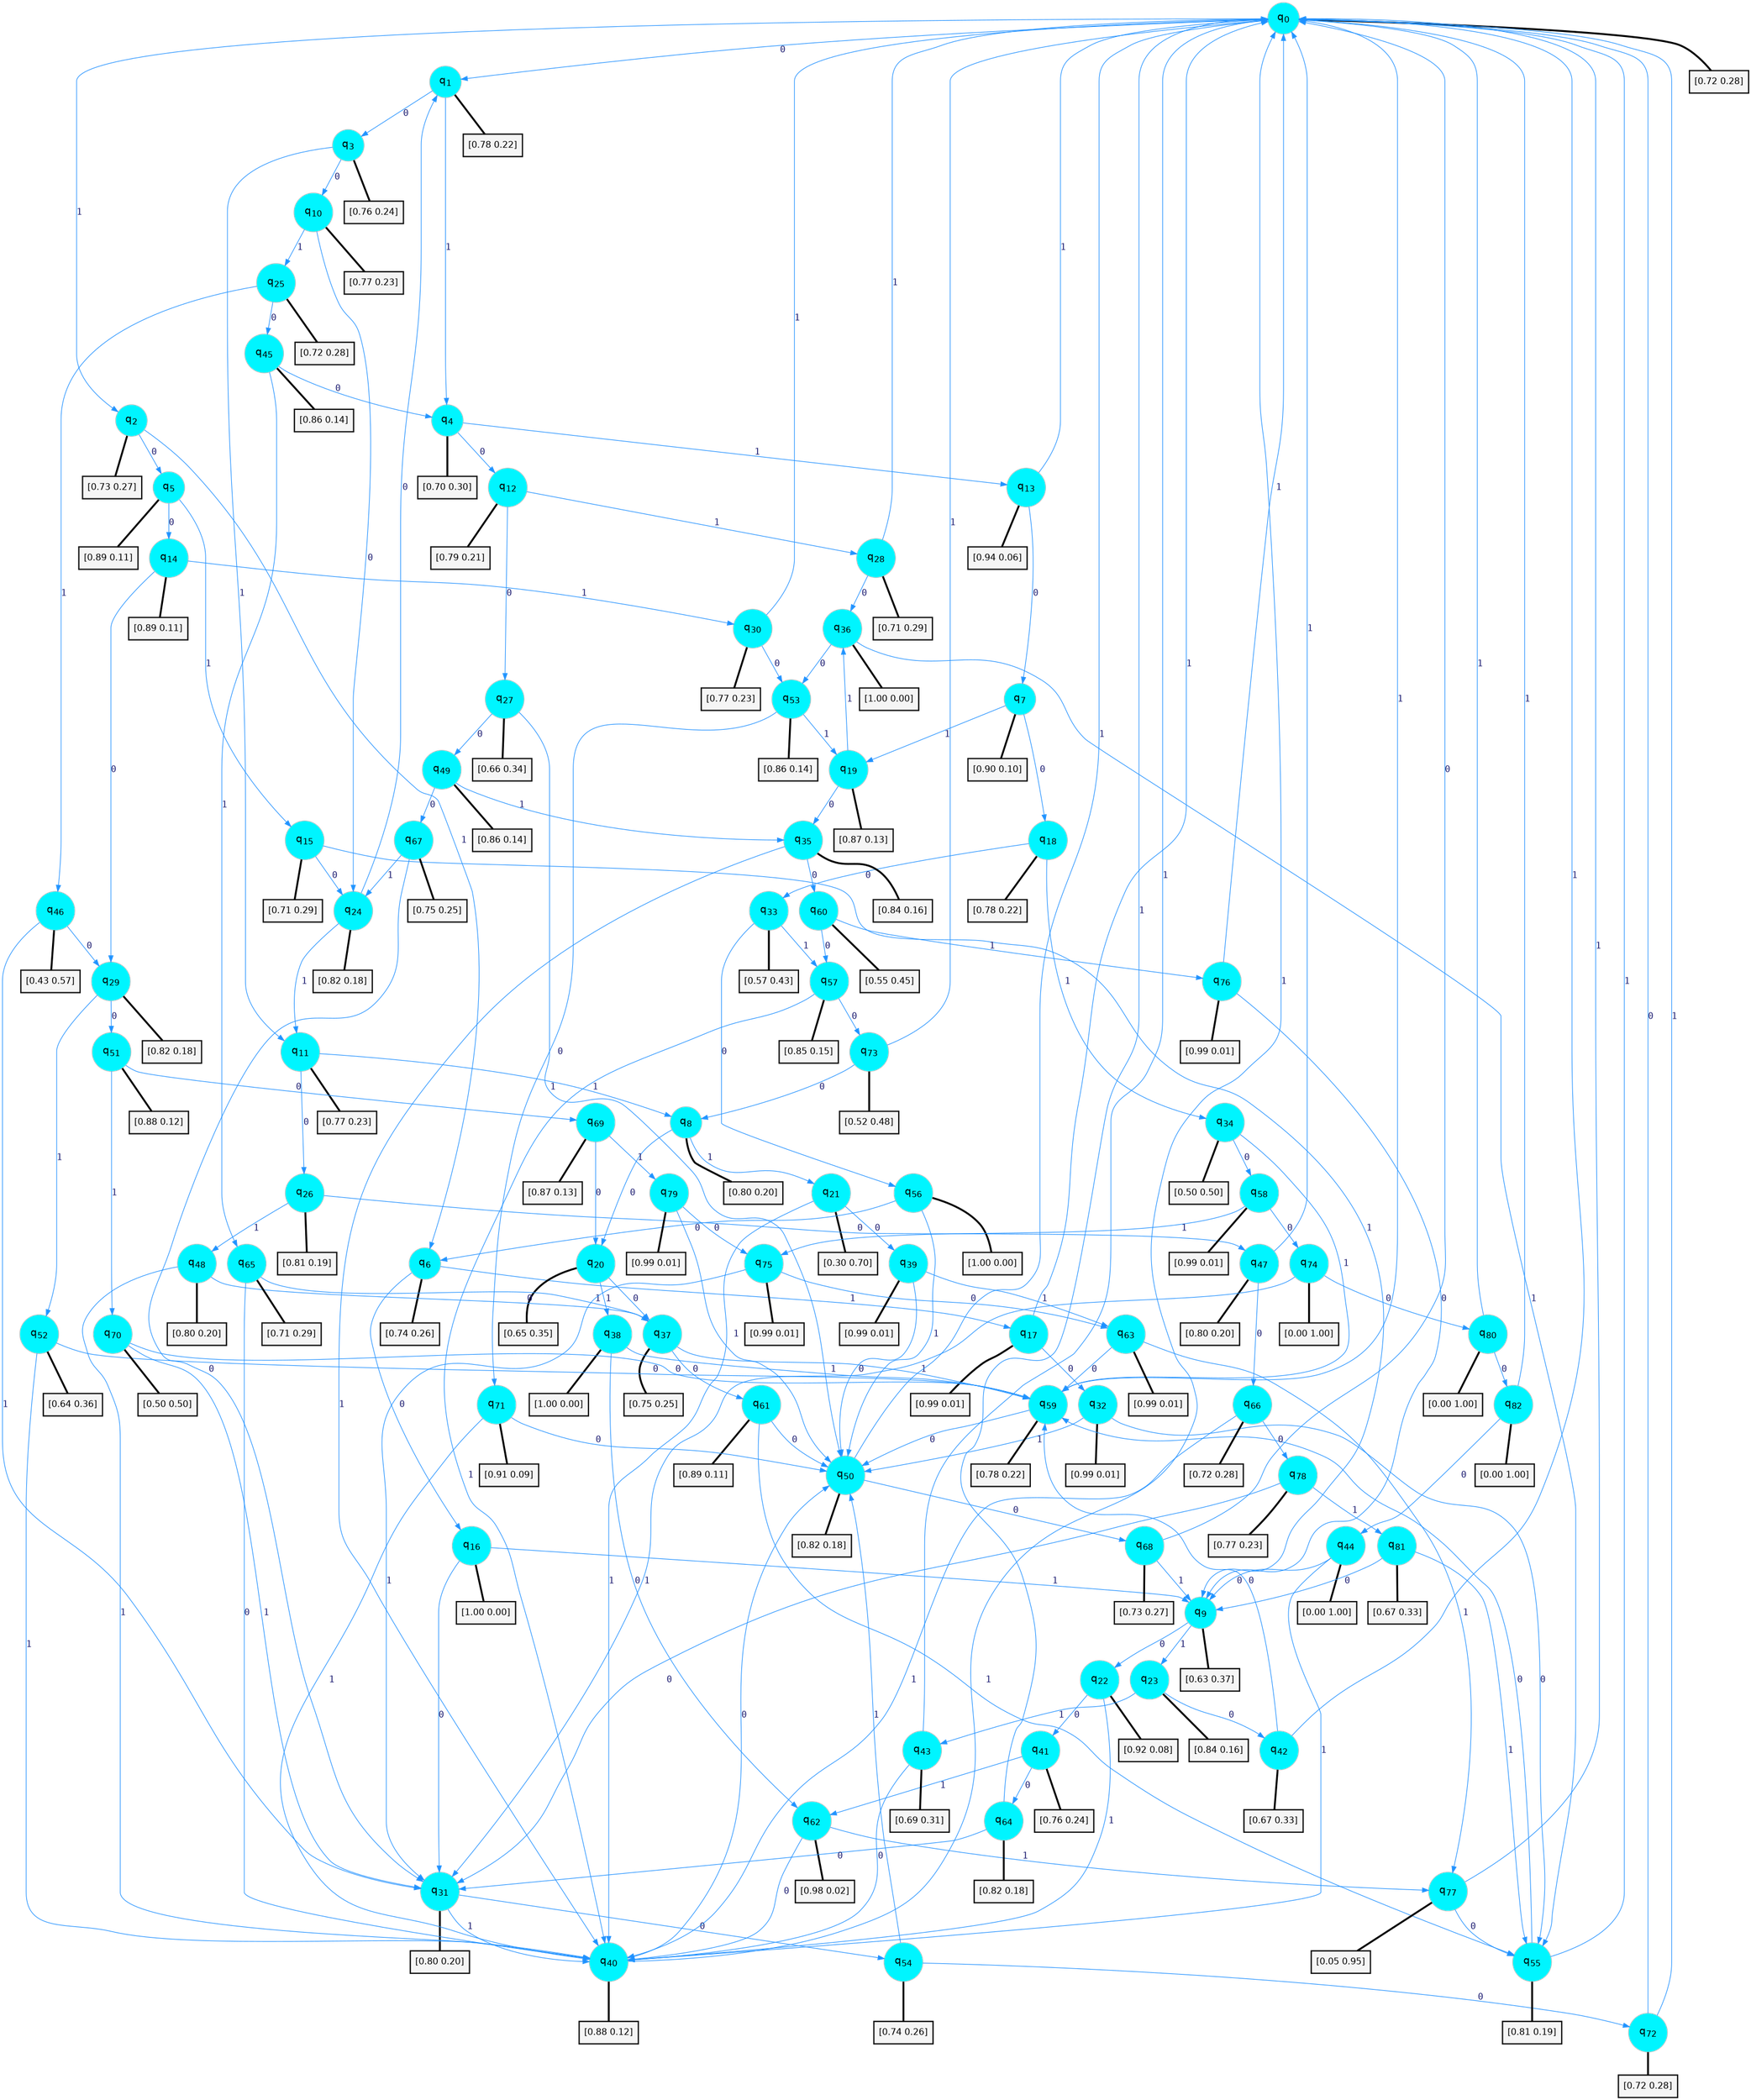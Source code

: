 digraph G {
graph [
bgcolor=transparent, dpi=300, rankdir=TD, size="40,25"];
node [
color=gray, fillcolor=turquoise1, fontcolor=black, fontname=Helvetica, fontsize=16, fontweight=bold, shape=circle, style=filled];
edge [
arrowsize=1, color=dodgerblue1, fontcolor=midnightblue, fontname=courier, fontweight=bold, penwidth=1, style=solid, weight=20];
0[label=<q<SUB>0</SUB>>];
1[label=<q<SUB>1</SUB>>];
2[label=<q<SUB>2</SUB>>];
3[label=<q<SUB>3</SUB>>];
4[label=<q<SUB>4</SUB>>];
5[label=<q<SUB>5</SUB>>];
6[label=<q<SUB>6</SUB>>];
7[label=<q<SUB>7</SUB>>];
8[label=<q<SUB>8</SUB>>];
9[label=<q<SUB>9</SUB>>];
10[label=<q<SUB>10</SUB>>];
11[label=<q<SUB>11</SUB>>];
12[label=<q<SUB>12</SUB>>];
13[label=<q<SUB>13</SUB>>];
14[label=<q<SUB>14</SUB>>];
15[label=<q<SUB>15</SUB>>];
16[label=<q<SUB>16</SUB>>];
17[label=<q<SUB>17</SUB>>];
18[label=<q<SUB>18</SUB>>];
19[label=<q<SUB>19</SUB>>];
20[label=<q<SUB>20</SUB>>];
21[label=<q<SUB>21</SUB>>];
22[label=<q<SUB>22</SUB>>];
23[label=<q<SUB>23</SUB>>];
24[label=<q<SUB>24</SUB>>];
25[label=<q<SUB>25</SUB>>];
26[label=<q<SUB>26</SUB>>];
27[label=<q<SUB>27</SUB>>];
28[label=<q<SUB>28</SUB>>];
29[label=<q<SUB>29</SUB>>];
30[label=<q<SUB>30</SUB>>];
31[label=<q<SUB>31</SUB>>];
32[label=<q<SUB>32</SUB>>];
33[label=<q<SUB>33</SUB>>];
34[label=<q<SUB>34</SUB>>];
35[label=<q<SUB>35</SUB>>];
36[label=<q<SUB>36</SUB>>];
37[label=<q<SUB>37</SUB>>];
38[label=<q<SUB>38</SUB>>];
39[label=<q<SUB>39</SUB>>];
40[label=<q<SUB>40</SUB>>];
41[label=<q<SUB>41</SUB>>];
42[label=<q<SUB>42</SUB>>];
43[label=<q<SUB>43</SUB>>];
44[label=<q<SUB>44</SUB>>];
45[label=<q<SUB>45</SUB>>];
46[label=<q<SUB>46</SUB>>];
47[label=<q<SUB>47</SUB>>];
48[label=<q<SUB>48</SUB>>];
49[label=<q<SUB>49</SUB>>];
50[label=<q<SUB>50</SUB>>];
51[label=<q<SUB>51</SUB>>];
52[label=<q<SUB>52</SUB>>];
53[label=<q<SUB>53</SUB>>];
54[label=<q<SUB>54</SUB>>];
55[label=<q<SUB>55</SUB>>];
56[label=<q<SUB>56</SUB>>];
57[label=<q<SUB>57</SUB>>];
58[label=<q<SUB>58</SUB>>];
59[label=<q<SUB>59</SUB>>];
60[label=<q<SUB>60</SUB>>];
61[label=<q<SUB>61</SUB>>];
62[label=<q<SUB>62</SUB>>];
63[label=<q<SUB>63</SUB>>];
64[label=<q<SUB>64</SUB>>];
65[label=<q<SUB>65</SUB>>];
66[label=<q<SUB>66</SUB>>];
67[label=<q<SUB>67</SUB>>];
68[label=<q<SUB>68</SUB>>];
69[label=<q<SUB>69</SUB>>];
70[label=<q<SUB>70</SUB>>];
71[label=<q<SUB>71</SUB>>];
72[label=<q<SUB>72</SUB>>];
73[label=<q<SUB>73</SUB>>];
74[label=<q<SUB>74</SUB>>];
75[label=<q<SUB>75</SUB>>];
76[label=<q<SUB>76</SUB>>];
77[label=<q<SUB>77</SUB>>];
78[label=<q<SUB>78</SUB>>];
79[label=<q<SUB>79</SUB>>];
80[label=<q<SUB>80</SUB>>];
81[label=<q<SUB>81</SUB>>];
82[label=<q<SUB>82</SUB>>];
83[label="[0.72 0.28]", shape=box,fontcolor=black, fontname=Helvetica, fontsize=14, penwidth=2, fillcolor=whitesmoke,color=black];
84[label="[0.78 0.22]", shape=box,fontcolor=black, fontname=Helvetica, fontsize=14, penwidth=2, fillcolor=whitesmoke,color=black];
85[label="[0.73 0.27]", shape=box,fontcolor=black, fontname=Helvetica, fontsize=14, penwidth=2, fillcolor=whitesmoke,color=black];
86[label="[0.76 0.24]", shape=box,fontcolor=black, fontname=Helvetica, fontsize=14, penwidth=2, fillcolor=whitesmoke,color=black];
87[label="[0.70 0.30]", shape=box,fontcolor=black, fontname=Helvetica, fontsize=14, penwidth=2, fillcolor=whitesmoke,color=black];
88[label="[0.89 0.11]", shape=box,fontcolor=black, fontname=Helvetica, fontsize=14, penwidth=2, fillcolor=whitesmoke,color=black];
89[label="[0.74 0.26]", shape=box,fontcolor=black, fontname=Helvetica, fontsize=14, penwidth=2, fillcolor=whitesmoke,color=black];
90[label="[0.90 0.10]", shape=box,fontcolor=black, fontname=Helvetica, fontsize=14, penwidth=2, fillcolor=whitesmoke,color=black];
91[label="[0.80 0.20]", shape=box,fontcolor=black, fontname=Helvetica, fontsize=14, penwidth=2, fillcolor=whitesmoke,color=black];
92[label="[0.63 0.37]", shape=box,fontcolor=black, fontname=Helvetica, fontsize=14, penwidth=2, fillcolor=whitesmoke,color=black];
93[label="[0.77 0.23]", shape=box,fontcolor=black, fontname=Helvetica, fontsize=14, penwidth=2, fillcolor=whitesmoke,color=black];
94[label="[0.77 0.23]", shape=box,fontcolor=black, fontname=Helvetica, fontsize=14, penwidth=2, fillcolor=whitesmoke,color=black];
95[label="[0.79 0.21]", shape=box,fontcolor=black, fontname=Helvetica, fontsize=14, penwidth=2, fillcolor=whitesmoke,color=black];
96[label="[0.94 0.06]", shape=box,fontcolor=black, fontname=Helvetica, fontsize=14, penwidth=2, fillcolor=whitesmoke,color=black];
97[label="[0.89 0.11]", shape=box,fontcolor=black, fontname=Helvetica, fontsize=14, penwidth=2, fillcolor=whitesmoke,color=black];
98[label="[0.71 0.29]", shape=box,fontcolor=black, fontname=Helvetica, fontsize=14, penwidth=2, fillcolor=whitesmoke,color=black];
99[label="[1.00 0.00]", shape=box,fontcolor=black, fontname=Helvetica, fontsize=14, penwidth=2, fillcolor=whitesmoke,color=black];
100[label="[0.99 0.01]", shape=box,fontcolor=black, fontname=Helvetica, fontsize=14, penwidth=2, fillcolor=whitesmoke,color=black];
101[label="[0.78 0.22]", shape=box,fontcolor=black, fontname=Helvetica, fontsize=14, penwidth=2, fillcolor=whitesmoke,color=black];
102[label="[0.87 0.13]", shape=box,fontcolor=black, fontname=Helvetica, fontsize=14, penwidth=2, fillcolor=whitesmoke,color=black];
103[label="[0.65 0.35]", shape=box,fontcolor=black, fontname=Helvetica, fontsize=14, penwidth=2, fillcolor=whitesmoke,color=black];
104[label="[0.30 0.70]", shape=box,fontcolor=black, fontname=Helvetica, fontsize=14, penwidth=2, fillcolor=whitesmoke,color=black];
105[label="[0.92 0.08]", shape=box,fontcolor=black, fontname=Helvetica, fontsize=14, penwidth=2, fillcolor=whitesmoke,color=black];
106[label="[0.84 0.16]", shape=box,fontcolor=black, fontname=Helvetica, fontsize=14, penwidth=2, fillcolor=whitesmoke,color=black];
107[label="[0.82 0.18]", shape=box,fontcolor=black, fontname=Helvetica, fontsize=14, penwidth=2, fillcolor=whitesmoke,color=black];
108[label="[0.72 0.28]", shape=box,fontcolor=black, fontname=Helvetica, fontsize=14, penwidth=2, fillcolor=whitesmoke,color=black];
109[label="[0.81 0.19]", shape=box,fontcolor=black, fontname=Helvetica, fontsize=14, penwidth=2, fillcolor=whitesmoke,color=black];
110[label="[0.66 0.34]", shape=box,fontcolor=black, fontname=Helvetica, fontsize=14, penwidth=2, fillcolor=whitesmoke,color=black];
111[label="[0.71 0.29]", shape=box,fontcolor=black, fontname=Helvetica, fontsize=14, penwidth=2, fillcolor=whitesmoke,color=black];
112[label="[0.82 0.18]", shape=box,fontcolor=black, fontname=Helvetica, fontsize=14, penwidth=2, fillcolor=whitesmoke,color=black];
113[label="[0.77 0.23]", shape=box,fontcolor=black, fontname=Helvetica, fontsize=14, penwidth=2, fillcolor=whitesmoke,color=black];
114[label="[0.80 0.20]", shape=box,fontcolor=black, fontname=Helvetica, fontsize=14, penwidth=2, fillcolor=whitesmoke,color=black];
115[label="[0.99 0.01]", shape=box,fontcolor=black, fontname=Helvetica, fontsize=14, penwidth=2, fillcolor=whitesmoke,color=black];
116[label="[0.57 0.43]", shape=box,fontcolor=black, fontname=Helvetica, fontsize=14, penwidth=2, fillcolor=whitesmoke,color=black];
117[label="[0.50 0.50]", shape=box,fontcolor=black, fontname=Helvetica, fontsize=14, penwidth=2, fillcolor=whitesmoke,color=black];
118[label="[0.84 0.16]", shape=box,fontcolor=black, fontname=Helvetica, fontsize=14, penwidth=2, fillcolor=whitesmoke,color=black];
119[label="[1.00 0.00]", shape=box,fontcolor=black, fontname=Helvetica, fontsize=14, penwidth=2, fillcolor=whitesmoke,color=black];
120[label="[0.75 0.25]", shape=box,fontcolor=black, fontname=Helvetica, fontsize=14, penwidth=2, fillcolor=whitesmoke,color=black];
121[label="[1.00 0.00]", shape=box,fontcolor=black, fontname=Helvetica, fontsize=14, penwidth=2, fillcolor=whitesmoke,color=black];
122[label="[0.99 0.01]", shape=box,fontcolor=black, fontname=Helvetica, fontsize=14, penwidth=2, fillcolor=whitesmoke,color=black];
123[label="[0.88 0.12]", shape=box,fontcolor=black, fontname=Helvetica, fontsize=14, penwidth=2, fillcolor=whitesmoke,color=black];
124[label="[0.76 0.24]", shape=box,fontcolor=black, fontname=Helvetica, fontsize=14, penwidth=2, fillcolor=whitesmoke,color=black];
125[label="[0.67 0.33]", shape=box,fontcolor=black, fontname=Helvetica, fontsize=14, penwidth=2, fillcolor=whitesmoke,color=black];
126[label="[0.69 0.31]", shape=box,fontcolor=black, fontname=Helvetica, fontsize=14, penwidth=2, fillcolor=whitesmoke,color=black];
127[label="[0.00 1.00]", shape=box,fontcolor=black, fontname=Helvetica, fontsize=14, penwidth=2, fillcolor=whitesmoke,color=black];
128[label="[0.86 0.14]", shape=box,fontcolor=black, fontname=Helvetica, fontsize=14, penwidth=2, fillcolor=whitesmoke,color=black];
129[label="[0.43 0.57]", shape=box,fontcolor=black, fontname=Helvetica, fontsize=14, penwidth=2, fillcolor=whitesmoke,color=black];
130[label="[0.80 0.20]", shape=box,fontcolor=black, fontname=Helvetica, fontsize=14, penwidth=2, fillcolor=whitesmoke,color=black];
131[label="[0.80 0.20]", shape=box,fontcolor=black, fontname=Helvetica, fontsize=14, penwidth=2, fillcolor=whitesmoke,color=black];
132[label="[0.86 0.14]", shape=box,fontcolor=black, fontname=Helvetica, fontsize=14, penwidth=2, fillcolor=whitesmoke,color=black];
133[label="[0.82 0.18]", shape=box,fontcolor=black, fontname=Helvetica, fontsize=14, penwidth=2, fillcolor=whitesmoke,color=black];
134[label="[0.88 0.12]", shape=box,fontcolor=black, fontname=Helvetica, fontsize=14, penwidth=2, fillcolor=whitesmoke,color=black];
135[label="[0.64 0.36]", shape=box,fontcolor=black, fontname=Helvetica, fontsize=14, penwidth=2, fillcolor=whitesmoke,color=black];
136[label="[0.86 0.14]", shape=box,fontcolor=black, fontname=Helvetica, fontsize=14, penwidth=2, fillcolor=whitesmoke,color=black];
137[label="[0.74 0.26]", shape=box,fontcolor=black, fontname=Helvetica, fontsize=14, penwidth=2, fillcolor=whitesmoke,color=black];
138[label="[0.81 0.19]", shape=box,fontcolor=black, fontname=Helvetica, fontsize=14, penwidth=2, fillcolor=whitesmoke,color=black];
139[label="[1.00 0.00]", shape=box,fontcolor=black, fontname=Helvetica, fontsize=14, penwidth=2, fillcolor=whitesmoke,color=black];
140[label="[0.85 0.15]", shape=box,fontcolor=black, fontname=Helvetica, fontsize=14, penwidth=2, fillcolor=whitesmoke,color=black];
141[label="[0.99 0.01]", shape=box,fontcolor=black, fontname=Helvetica, fontsize=14, penwidth=2, fillcolor=whitesmoke,color=black];
142[label="[0.78 0.22]", shape=box,fontcolor=black, fontname=Helvetica, fontsize=14, penwidth=2, fillcolor=whitesmoke,color=black];
143[label="[0.55 0.45]", shape=box,fontcolor=black, fontname=Helvetica, fontsize=14, penwidth=2, fillcolor=whitesmoke,color=black];
144[label="[0.89 0.11]", shape=box,fontcolor=black, fontname=Helvetica, fontsize=14, penwidth=2, fillcolor=whitesmoke,color=black];
145[label="[0.98 0.02]", shape=box,fontcolor=black, fontname=Helvetica, fontsize=14, penwidth=2, fillcolor=whitesmoke,color=black];
146[label="[0.99 0.01]", shape=box,fontcolor=black, fontname=Helvetica, fontsize=14, penwidth=2, fillcolor=whitesmoke,color=black];
147[label="[0.82 0.18]", shape=box,fontcolor=black, fontname=Helvetica, fontsize=14, penwidth=2, fillcolor=whitesmoke,color=black];
148[label="[0.71 0.29]", shape=box,fontcolor=black, fontname=Helvetica, fontsize=14, penwidth=2, fillcolor=whitesmoke,color=black];
149[label="[0.72 0.28]", shape=box,fontcolor=black, fontname=Helvetica, fontsize=14, penwidth=2, fillcolor=whitesmoke,color=black];
150[label="[0.75 0.25]", shape=box,fontcolor=black, fontname=Helvetica, fontsize=14, penwidth=2, fillcolor=whitesmoke,color=black];
151[label="[0.73 0.27]", shape=box,fontcolor=black, fontname=Helvetica, fontsize=14, penwidth=2, fillcolor=whitesmoke,color=black];
152[label="[0.87 0.13]", shape=box,fontcolor=black, fontname=Helvetica, fontsize=14, penwidth=2, fillcolor=whitesmoke,color=black];
153[label="[0.50 0.50]", shape=box,fontcolor=black, fontname=Helvetica, fontsize=14, penwidth=2, fillcolor=whitesmoke,color=black];
154[label="[0.91 0.09]", shape=box,fontcolor=black, fontname=Helvetica, fontsize=14, penwidth=2, fillcolor=whitesmoke,color=black];
155[label="[0.72 0.28]", shape=box,fontcolor=black, fontname=Helvetica, fontsize=14, penwidth=2, fillcolor=whitesmoke,color=black];
156[label="[0.52 0.48]", shape=box,fontcolor=black, fontname=Helvetica, fontsize=14, penwidth=2, fillcolor=whitesmoke,color=black];
157[label="[0.00 1.00]", shape=box,fontcolor=black, fontname=Helvetica, fontsize=14, penwidth=2, fillcolor=whitesmoke,color=black];
158[label="[0.99 0.01]", shape=box,fontcolor=black, fontname=Helvetica, fontsize=14, penwidth=2, fillcolor=whitesmoke,color=black];
159[label="[0.99 0.01]", shape=box,fontcolor=black, fontname=Helvetica, fontsize=14, penwidth=2, fillcolor=whitesmoke,color=black];
160[label="[0.05 0.95]", shape=box,fontcolor=black, fontname=Helvetica, fontsize=14, penwidth=2, fillcolor=whitesmoke,color=black];
161[label="[0.77 0.23]", shape=box,fontcolor=black, fontname=Helvetica, fontsize=14, penwidth=2, fillcolor=whitesmoke,color=black];
162[label="[0.99 0.01]", shape=box,fontcolor=black, fontname=Helvetica, fontsize=14, penwidth=2, fillcolor=whitesmoke,color=black];
163[label="[0.00 1.00]", shape=box,fontcolor=black, fontname=Helvetica, fontsize=14, penwidth=2, fillcolor=whitesmoke,color=black];
164[label="[0.67 0.33]", shape=box,fontcolor=black, fontname=Helvetica, fontsize=14, penwidth=2, fillcolor=whitesmoke,color=black];
165[label="[0.00 1.00]", shape=box,fontcolor=black, fontname=Helvetica, fontsize=14, penwidth=2, fillcolor=whitesmoke,color=black];
0->1 [label=0];
0->2 [label=1];
0->83 [arrowhead=none, penwidth=3,color=black];
1->3 [label=0];
1->4 [label=1];
1->84 [arrowhead=none, penwidth=3,color=black];
2->5 [label=0];
2->6 [label=1];
2->85 [arrowhead=none, penwidth=3,color=black];
3->10 [label=0];
3->11 [label=1];
3->86 [arrowhead=none, penwidth=3,color=black];
4->12 [label=0];
4->13 [label=1];
4->87 [arrowhead=none, penwidth=3,color=black];
5->14 [label=0];
5->15 [label=1];
5->88 [arrowhead=none, penwidth=3,color=black];
6->16 [label=0];
6->17 [label=1];
6->89 [arrowhead=none, penwidth=3,color=black];
7->18 [label=0];
7->19 [label=1];
7->90 [arrowhead=none, penwidth=3,color=black];
8->20 [label=0];
8->21 [label=1];
8->91 [arrowhead=none, penwidth=3,color=black];
9->22 [label=0];
9->23 [label=1];
9->92 [arrowhead=none, penwidth=3,color=black];
10->24 [label=0];
10->25 [label=1];
10->93 [arrowhead=none, penwidth=3,color=black];
11->26 [label=0];
11->8 [label=1];
11->94 [arrowhead=none, penwidth=3,color=black];
12->27 [label=0];
12->28 [label=1];
12->95 [arrowhead=none, penwidth=3,color=black];
13->7 [label=0];
13->0 [label=1];
13->96 [arrowhead=none, penwidth=3,color=black];
14->29 [label=0];
14->30 [label=1];
14->97 [arrowhead=none, penwidth=3,color=black];
15->24 [label=0];
15->9 [label=1];
15->98 [arrowhead=none, penwidth=3,color=black];
16->31 [label=0];
16->9 [label=1];
16->99 [arrowhead=none, penwidth=3,color=black];
17->32 [label=0];
17->0 [label=1];
17->100 [arrowhead=none, penwidth=3,color=black];
18->33 [label=0];
18->34 [label=1];
18->101 [arrowhead=none, penwidth=3,color=black];
19->35 [label=0];
19->36 [label=1];
19->102 [arrowhead=none, penwidth=3,color=black];
20->37 [label=0];
20->38 [label=1];
20->103 [arrowhead=none, penwidth=3,color=black];
21->39 [label=0];
21->40 [label=1];
21->104 [arrowhead=none, penwidth=3,color=black];
22->41 [label=0];
22->40 [label=1];
22->105 [arrowhead=none, penwidth=3,color=black];
23->42 [label=0];
23->43 [label=1];
23->106 [arrowhead=none, penwidth=3,color=black];
24->1 [label=0];
24->11 [label=1];
24->107 [arrowhead=none, penwidth=3,color=black];
25->45 [label=0];
25->46 [label=1];
25->108 [arrowhead=none, penwidth=3,color=black];
26->47 [label=0];
26->48 [label=1];
26->109 [arrowhead=none, penwidth=3,color=black];
27->49 [label=0];
27->50 [label=1];
27->110 [arrowhead=none, penwidth=3,color=black];
28->36 [label=0];
28->0 [label=1];
28->111 [arrowhead=none, penwidth=3,color=black];
29->51 [label=0];
29->52 [label=1];
29->112 [arrowhead=none, penwidth=3,color=black];
30->53 [label=0];
30->0 [label=1];
30->113 [arrowhead=none, penwidth=3,color=black];
31->54 [label=0];
31->40 [label=1];
31->114 [arrowhead=none, penwidth=3,color=black];
32->55 [label=0];
32->50 [label=1];
32->115 [arrowhead=none, penwidth=3,color=black];
33->56 [label=0];
33->57 [label=1];
33->116 [arrowhead=none, penwidth=3,color=black];
34->58 [label=0];
34->59 [label=1];
34->117 [arrowhead=none, penwidth=3,color=black];
35->60 [label=0];
35->40 [label=1];
35->118 [arrowhead=none, penwidth=3,color=black];
36->53 [label=0];
36->55 [label=1];
36->119 [arrowhead=none, penwidth=3,color=black];
37->61 [label=0];
37->59 [label=1];
37->120 [arrowhead=none, penwidth=3,color=black];
38->62 [label=0];
38->59 [label=1];
38->121 [arrowhead=none, penwidth=3,color=black];
39->50 [label=0];
39->63 [label=1];
39->122 [arrowhead=none, penwidth=3,color=black];
40->50 [label=0];
40->0 [label=1];
40->123 [arrowhead=none, penwidth=3,color=black];
41->64 [label=0];
41->62 [label=1];
41->124 [arrowhead=none, penwidth=3,color=black];
42->59 [label=0];
42->0 [label=1];
42->125 [arrowhead=none, penwidth=3,color=black];
43->40 [label=0];
43->0 [label=1];
43->126 [arrowhead=none, penwidth=3,color=black];
44->9 [label=0];
44->40 [label=1];
44->127 [arrowhead=none, penwidth=3,color=black];
45->4 [label=0];
45->65 [label=1];
45->128 [arrowhead=none, penwidth=3,color=black];
46->29 [label=0];
46->31 [label=1];
46->129 [arrowhead=none, penwidth=3,color=black];
47->66 [label=0];
47->0 [label=1];
47->130 [arrowhead=none, penwidth=3,color=black];
48->37 [label=0];
48->40 [label=1];
48->131 [arrowhead=none, penwidth=3,color=black];
49->67 [label=0];
49->35 [label=1];
49->132 [arrowhead=none, penwidth=3,color=black];
50->68 [label=0];
50->0 [label=1];
50->133 [arrowhead=none, penwidth=3,color=black];
51->69 [label=0];
51->70 [label=1];
51->134 [arrowhead=none, penwidth=3,color=black];
52->59 [label=0];
52->40 [label=1];
52->135 [arrowhead=none, penwidth=3,color=black];
53->71 [label=0];
53->19 [label=1];
53->136 [arrowhead=none, penwidth=3,color=black];
54->72 [label=0];
54->50 [label=1];
54->137 [arrowhead=none, penwidth=3,color=black];
55->59 [label=0];
55->0 [label=1];
55->138 [arrowhead=none, penwidth=3,color=black];
56->6 [label=0];
56->50 [label=1];
56->139 [arrowhead=none, penwidth=3,color=black];
57->73 [label=0];
57->40 [label=1];
57->140 [arrowhead=none, penwidth=3,color=black];
58->74 [label=0];
58->75 [label=1];
58->141 [arrowhead=none, penwidth=3,color=black];
59->50 [label=0];
59->0 [label=1];
59->142 [arrowhead=none, penwidth=3,color=black];
60->57 [label=0];
60->76 [label=1];
60->143 [arrowhead=none, penwidth=3,color=black];
61->50 [label=0];
61->55 [label=1];
61->144 [arrowhead=none, penwidth=3,color=black];
62->40 [label=0];
62->77 [label=1];
62->145 [arrowhead=none, penwidth=3,color=black];
63->59 [label=0];
63->77 [label=1];
63->146 [arrowhead=none, penwidth=3,color=black];
64->31 [label=0];
64->0 [label=1];
64->147 [arrowhead=none, penwidth=3,color=black];
65->40 [label=0];
65->37 [label=1];
65->148 [arrowhead=none, penwidth=3,color=black];
66->78 [label=0];
66->40 [label=1];
66->149 [arrowhead=none, penwidth=3,color=black];
67->31 [label=0];
67->24 [label=1];
67->150 [arrowhead=none, penwidth=3,color=black];
68->0 [label=0];
68->9 [label=1];
68->151 [arrowhead=none, penwidth=3,color=black];
69->20 [label=0];
69->79 [label=1];
69->152 [arrowhead=none, penwidth=3,color=black];
70->59 [label=0];
70->31 [label=1];
70->153 [arrowhead=none, penwidth=3,color=black];
71->50 [label=0];
71->40 [label=1];
71->154 [arrowhead=none, penwidth=3,color=black];
72->0 [label=0];
72->0 [label=1];
72->155 [arrowhead=none, penwidth=3,color=black];
73->8 [label=0];
73->0 [label=1];
73->156 [arrowhead=none, penwidth=3,color=black];
74->80 [label=0];
74->31 [label=1];
74->157 [arrowhead=none, penwidth=3,color=black];
75->63 [label=0];
75->31 [label=1];
75->158 [arrowhead=none, penwidth=3,color=black];
76->9 [label=0];
76->0 [label=1];
76->159 [arrowhead=none, penwidth=3,color=black];
77->55 [label=0];
77->0 [label=1];
77->160 [arrowhead=none, penwidth=3,color=black];
78->31 [label=0];
78->81 [label=1];
78->161 [arrowhead=none, penwidth=3,color=black];
79->75 [label=0];
79->50 [label=1];
79->162 [arrowhead=none, penwidth=3,color=black];
80->82 [label=0];
80->0 [label=1];
80->163 [arrowhead=none, penwidth=3,color=black];
81->9 [label=0];
81->55 [label=1];
81->164 [arrowhead=none, penwidth=3,color=black];
82->44 [label=0];
82->0 [label=1];
82->165 [arrowhead=none, penwidth=3,color=black];
}
